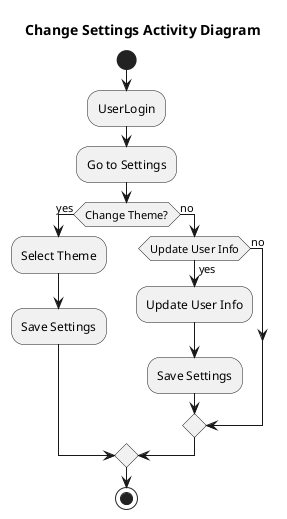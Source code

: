 @startuml change_settings_activity

title Change Settings Activity Diagram

start

:UserLogin;
:Go to Settings;
if (Change Theme?) then (yes)
  :Select Theme;
  :Save Settings;
else (no)
  if (Update User Info) then (yes)
    :Update User Info;
    :Save Settings;
  else (no)
  endif
endif

stop
@enduml